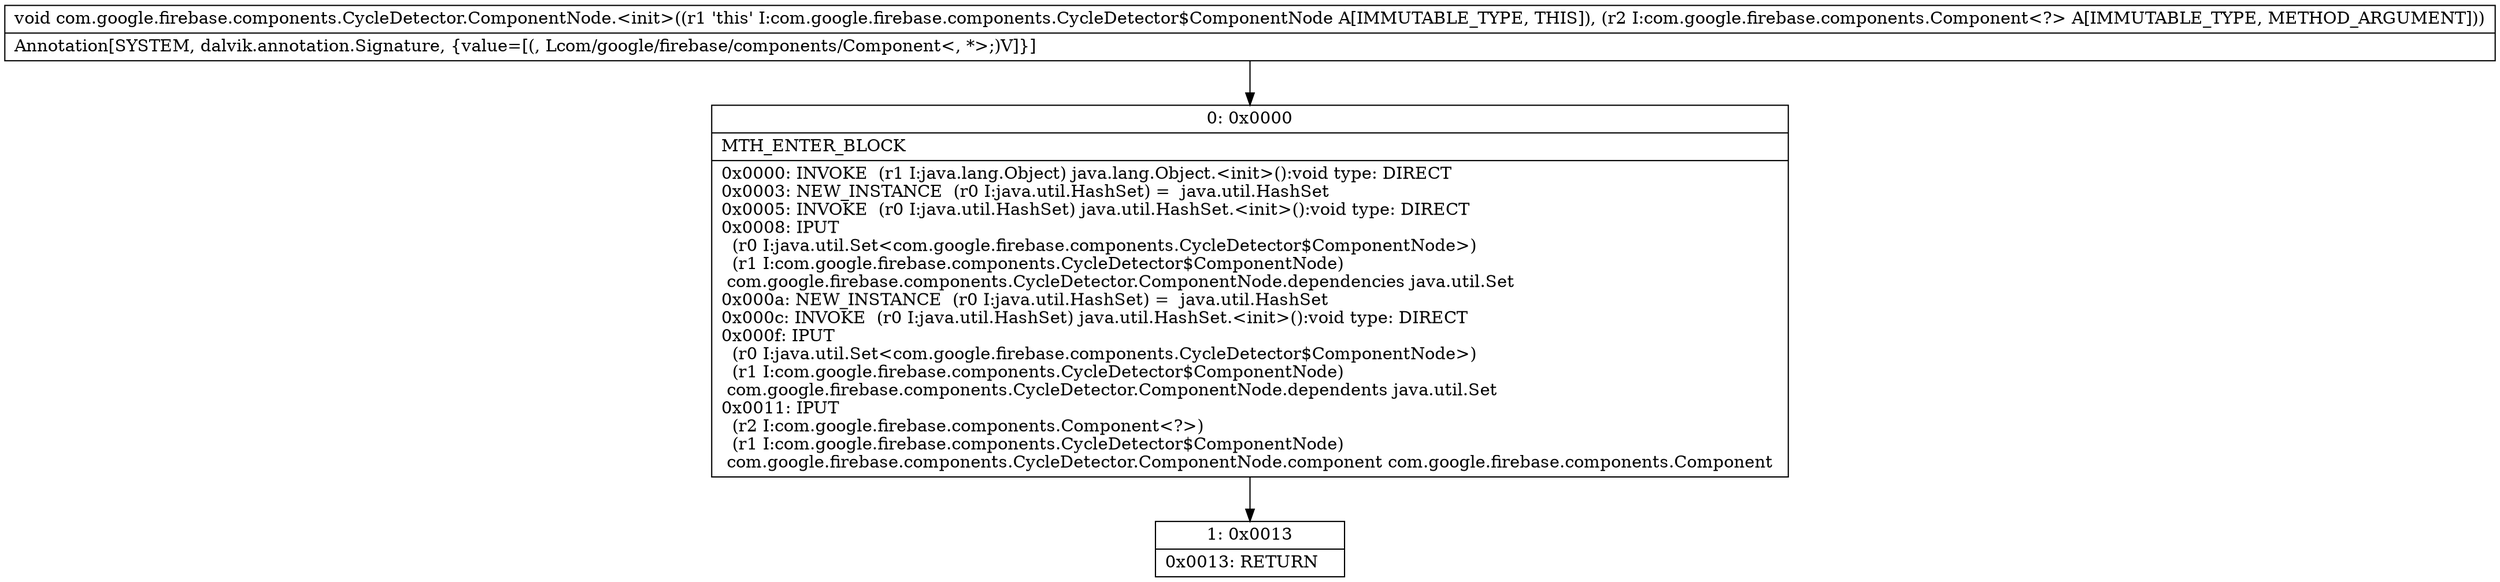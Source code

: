 digraph "CFG forcom.google.firebase.components.CycleDetector.ComponentNode.\<init\>(Lcom\/google\/firebase\/components\/Component;)V" {
Node_0 [shape=record,label="{0\:\ 0x0000|MTH_ENTER_BLOCK\l|0x0000: INVOKE  (r1 I:java.lang.Object) java.lang.Object.\<init\>():void type: DIRECT \l0x0003: NEW_INSTANCE  (r0 I:java.util.HashSet) =  java.util.HashSet \l0x0005: INVOKE  (r0 I:java.util.HashSet) java.util.HashSet.\<init\>():void type: DIRECT \l0x0008: IPUT  \l  (r0 I:java.util.Set\<com.google.firebase.components.CycleDetector$ComponentNode\>)\l  (r1 I:com.google.firebase.components.CycleDetector$ComponentNode)\l com.google.firebase.components.CycleDetector.ComponentNode.dependencies java.util.Set \l0x000a: NEW_INSTANCE  (r0 I:java.util.HashSet) =  java.util.HashSet \l0x000c: INVOKE  (r0 I:java.util.HashSet) java.util.HashSet.\<init\>():void type: DIRECT \l0x000f: IPUT  \l  (r0 I:java.util.Set\<com.google.firebase.components.CycleDetector$ComponentNode\>)\l  (r1 I:com.google.firebase.components.CycleDetector$ComponentNode)\l com.google.firebase.components.CycleDetector.ComponentNode.dependents java.util.Set \l0x0011: IPUT  \l  (r2 I:com.google.firebase.components.Component\<?\>)\l  (r1 I:com.google.firebase.components.CycleDetector$ComponentNode)\l com.google.firebase.components.CycleDetector.ComponentNode.component com.google.firebase.components.Component \l}"];
Node_1 [shape=record,label="{1\:\ 0x0013|0x0013: RETURN   \l}"];
MethodNode[shape=record,label="{void com.google.firebase.components.CycleDetector.ComponentNode.\<init\>((r1 'this' I:com.google.firebase.components.CycleDetector$ComponentNode A[IMMUTABLE_TYPE, THIS]), (r2 I:com.google.firebase.components.Component\<?\> A[IMMUTABLE_TYPE, METHOD_ARGUMENT]))  | Annotation[SYSTEM, dalvik.annotation.Signature, \{value=[(, Lcom\/google\/firebase\/components\/Component\<, *\>;)V]\}]\l}"];
MethodNode -> Node_0;
Node_0 -> Node_1;
}

